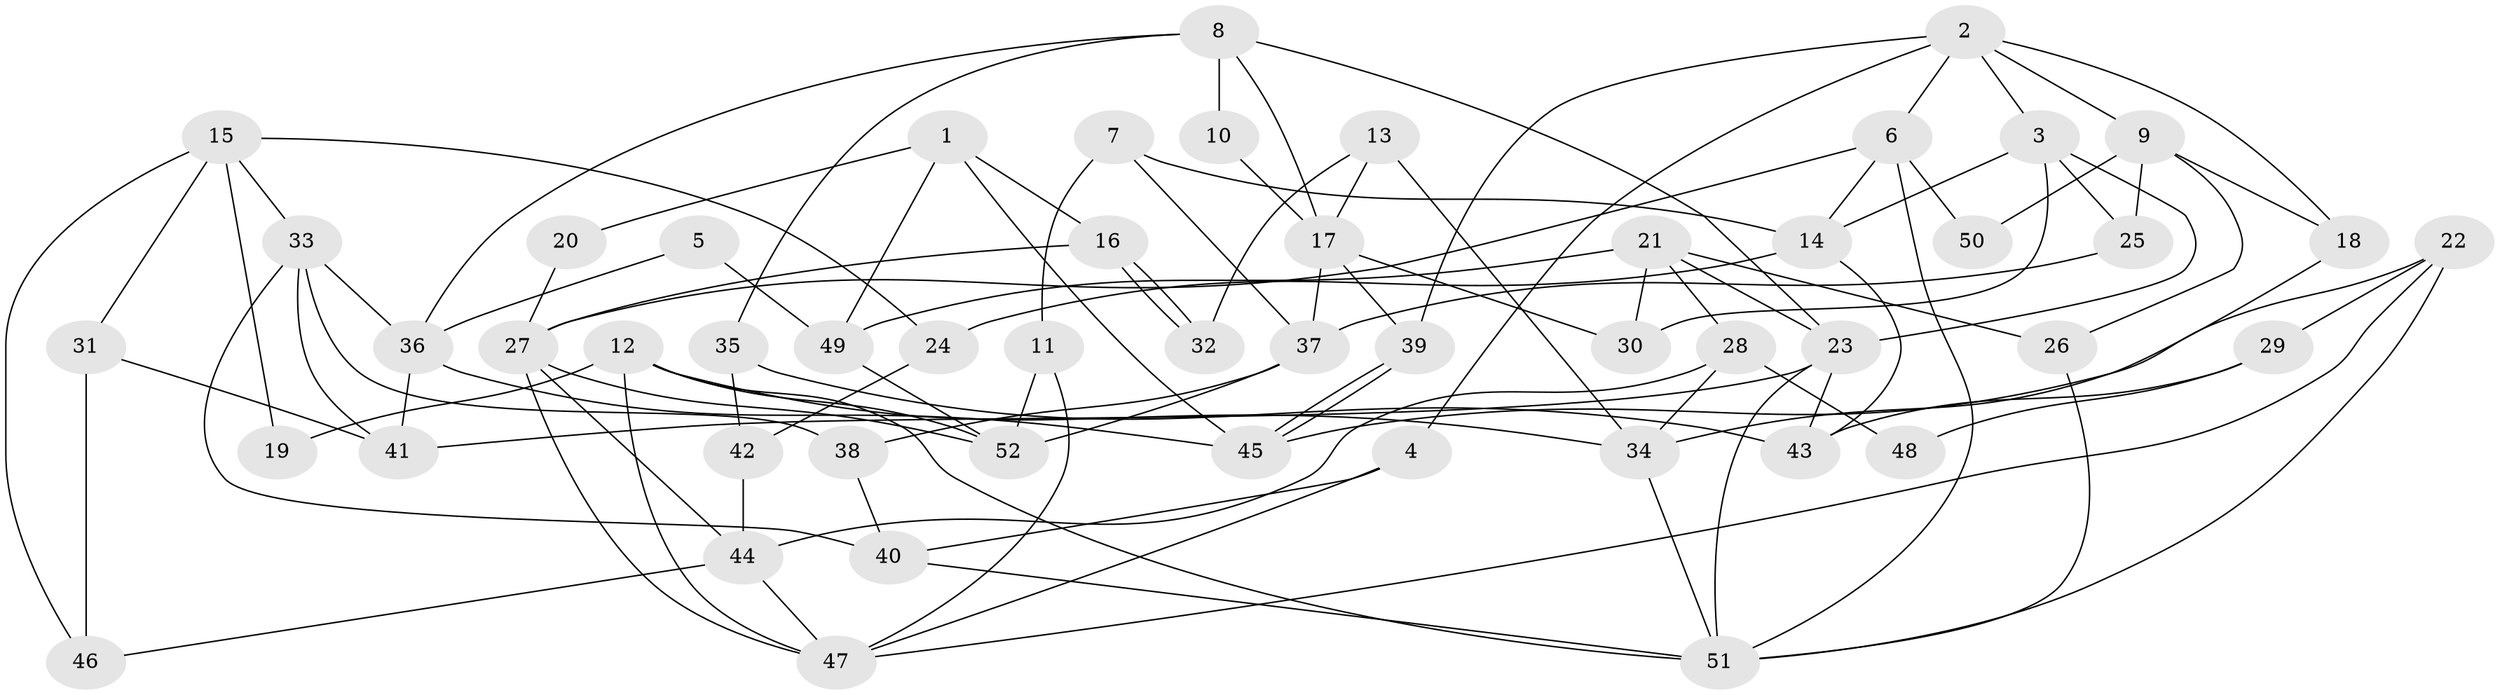 // coarse degree distribution, {4: 0.3055555555555556, 2: 0.1111111111111111, 3: 0.3055555555555556, 5: 0.1388888888888889, 7: 0.05555555555555555, 8: 0.05555555555555555, 6: 0.027777777777777776}
// Generated by graph-tools (version 1.1) at 2025/55/03/04/25 21:55:11]
// undirected, 52 vertices, 104 edges
graph export_dot {
graph [start="1"]
  node [color=gray90,style=filled];
  1;
  2;
  3;
  4;
  5;
  6;
  7;
  8;
  9;
  10;
  11;
  12;
  13;
  14;
  15;
  16;
  17;
  18;
  19;
  20;
  21;
  22;
  23;
  24;
  25;
  26;
  27;
  28;
  29;
  30;
  31;
  32;
  33;
  34;
  35;
  36;
  37;
  38;
  39;
  40;
  41;
  42;
  43;
  44;
  45;
  46;
  47;
  48;
  49;
  50;
  51;
  52;
  1 -- 49;
  1 -- 45;
  1 -- 16;
  1 -- 20;
  2 -- 6;
  2 -- 39;
  2 -- 3;
  2 -- 4;
  2 -- 9;
  2 -- 18;
  3 -- 23;
  3 -- 14;
  3 -- 25;
  3 -- 30;
  4 -- 47;
  4 -- 40;
  5 -- 49;
  5 -- 36;
  6 -- 27;
  6 -- 51;
  6 -- 14;
  6 -- 50;
  7 -- 14;
  7 -- 37;
  7 -- 11;
  8 -- 35;
  8 -- 36;
  8 -- 10;
  8 -- 17;
  8 -- 23;
  9 -- 18;
  9 -- 25;
  9 -- 26;
  9 -- 50;
  10 -- 17;
  11 -- 47;
  11 -- 52;
  12 -- 47;
  12 -- 51;
  12 -- 19;
  12 -- 34;
  12 -- 52;
  13 -- 34;
  13 -- 17;
  13 -- 32;
  14 -- 24;
  14 -- 43;
  15 -- 31;
  15 -- 33;
  15 -- 19;
  15 -- 24;
  15 -- 46;
  16 -- 32;
  16 -- 32;
  16 -- 27;
  17 -- 37;
  17 -- 30;
  17 -- 39;
  18 -- 34;
  20 -- 27;
  21 -- 23;
  21 -- 30;
  21 -- 26;
  21 -- 28;
  21 -- 49;
  22 -- 47;
  22 -- 45;
  22 -- 29;
  22 -- 51;
  23 -- 51;
  23 -- 41;
  23 -- 43;
  24 -- 42;
  25 -- 37;
  26 -- 51;
  27 -- 52;
  27 -- 44;
  27 -- 47;
  28 -- 34;
  28 -- 44;
  28 -- 48;
  29 -- 43;
  29 -- 48;
  31 -- 46;
  31 -- 41;
  33 -- 40;
  33 -- 38;
  33 -- 36;
  33 -- 41;
  34 -- 51;
  35 -- 42;
  35 -- 43;
  36 -- 41;
  36 -- 45;
  37 -- 52;
  37 -- 38;
  38 -- 40;
  39 -- 45;
  39 -- 45;
  40 -- 51;
  42 -- 44;
  44 -- 46;
  44 -- 47;
  49 -- 52;
}
